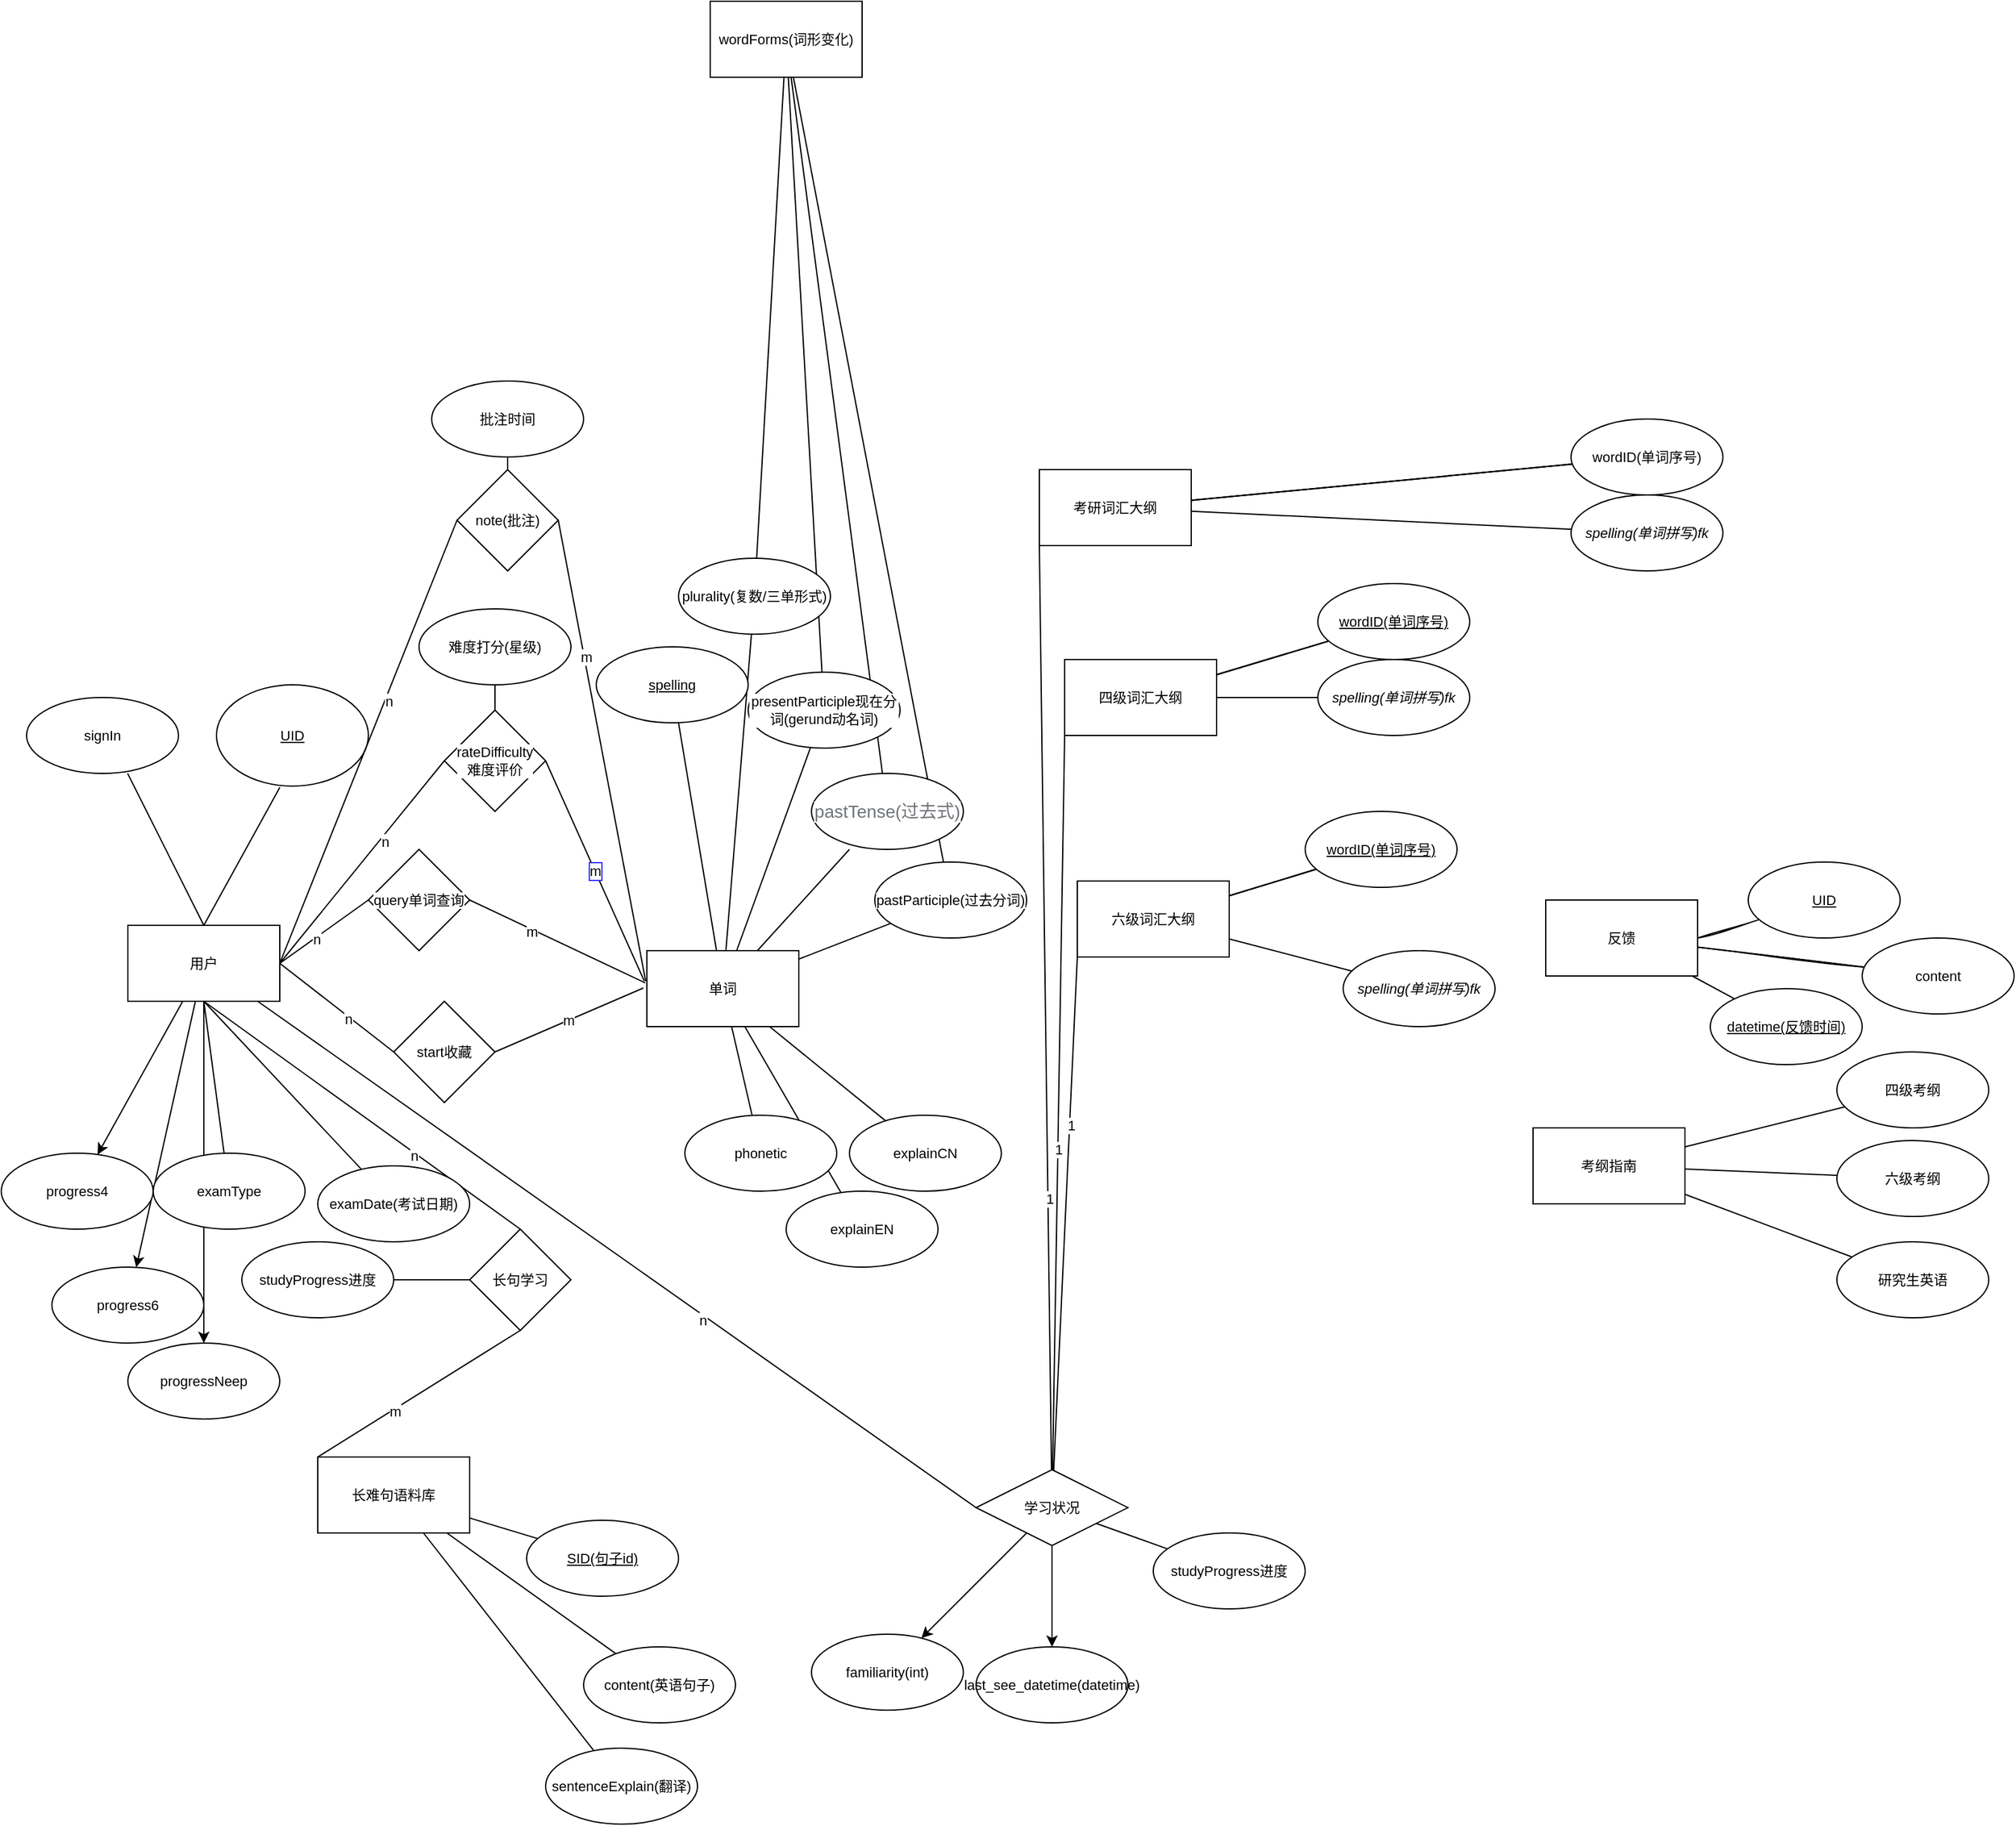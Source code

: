 <mxfile>
    <diagram id="wb8dv5j-11_bC70jpVk-" name="Page-1">
        <mxGraphModel dx="1115" dy="1882" grid="1" gridSize="10" guides="1" tooltips="1" connect="1" arrows="1" fold="1" page="1" pageScale="1" pageWidth="850" pageHeight="1100" math="0" shadow="0">
            <root>
                <mxCell id="0"/>
                <mxCell id="1" parent="0"/>
                <mxCell id="8" value="" style="edgeStyle=none;html=1;endArrow=none;endFill=0;sourcePerimeterSpacing=0;targetPerimeterSpacing=0;exitX=0.5;exitY=0;exitDx=0;exitDy=0;endSize=0;startSize=0;shadow=0;sketch=0;entryX=0.665;entryY=0.999;entryDx=0;entryDy=0;entryPerimeter=0;fillColor=default;rounded=0;" parent="1" source="2" target="7" edge="1">
                    <mxGeometry relative="1" as="geometry"/>
                </mxCell>
                <mxCell id="10" value="" style="edgeStyle=none;html=1;endArrow=none;endFill=0;sourcePerimeterSpacing=0;targetPerimeterSpacing=0;endSize=0;startSize=0;shadow=0;sketch=0;fillColor=default;rounded=0;" parent="1" target="9" edge="1">
                    <mxGeometry relative="1" as="geometry">
                        <mxPoint x="170" y="310" as="sourcePoint"/>
                    </mxGeometry>
                </mxCell>
                <mxCell id="13" value="" style="edgeStyle=none;html=1;endArrow=none;endFill=0;sourcePerimeterSpacing=0;targetPerimeterSpacing=0;endSize=0;startSize=0;shadow=0;sketch=0;exitX=0.5;exitY=1;exitDx=0;exitDy=0;fillColor=default;rounded=0;" parent="1" source="2" target="12" edge="1">
                    <mxGeometry relative="1" as="geometry"/>
                </mxCell>
                <mxCell id="34" value="" style="edgeStyle=none;html=1;endArrow=none;endFill=0;entryX=0;entryY=0.5;entryDx=0;entryDy=0;exitX=1;exitY=0.5;exitDx=0;exitDy=0;sourcePerimeterSpacing=0;targetPerimeterSpacing=0;endSize=0;startSize=0;shadow=0;sketch=0;fillColor=default;rounded=0;" parent="1" source="2" target="33" edge="1">
                    <mxGeometry relative="1" as="geometry"/>
                </mxCell>
                <mxCell id="40" value="n" style="edgeLabel;html=1;align=center;verticalAlign=middle;resizable=0;points=[];endArrow=none;rounded=0;strokeColor=default;endFill=0;sourcePerimeterSpacing=0;targetPerimeterSpacing=0;endSize=0;startSize=0;shadow=0;sketch=0;fillColor=default;" parent="34" vertex="1" connectable="0">
                    <mxGeometry x="0.217" y="-2" relative="1" as="geometry">
                        <mxPoint as="offset"/>
                    </mxGeometry>
                </mxCell>
                <mxCell id="36" style="edgeStyle=none;html=1;entryX=0;entryY=0.5;entryDx=0;entryDy=0;endArrow=none;endFill=0;exitX=1;exitY=0.5;exitDx=0;exitDy=0;sourcePerimeterSpacing=0;targetPerimeterSpacing=0;endSize=0;startSize=0;shadow=0;sketch=0;fillColor=default;rounded=0;" parent="1" source="2" target="4" edge="1">
                    <mxGeometry relative="1" as="geometry"/>
                </mxCell>
                <mxCell id="38" value="n" style="edgeLabel;html=1;align=center;verticalAlign=middle;resizable=0;points=[];endArrow=none;rounded=0;strokeColor=default;endFill=0;sourcePerimeterSpacing=0;targetPerimeterSpacing=0;endSize=0;startSize=0;shadow=0;sketch=0;fillColor=default;" parent="36" vertex="1" connectable="0">
                    <mxGeometry x="-0.203" y="-1" relative="1" as="geometry">
                        <mxPoint as="offset"/>
                    </mxGeometry>
                </mxCell>
                <mxCell id="54" value="" style="edgeStyle=none;html=1;endArrow=none;endFill=0;sourcePerimeterSpacing=0;targetPerimeterSpacing=0;endSize=0;startSize=0;shadow=0;sketch=0;exitX=0.5;exitY=1;exitDx=0;exitDy=0;fillColor=default;rounded=0;entryX=0.5;entryY=0;entryDx=0;entryDy=0;" parent="1" source="2" target="53" edge="1">
                    <mxGeometry relative="1" as="geometry">
                        <mxPoint x="400" y="480" as="targetPoint"/>
                    </mxGeometry>
                </mxCell>
                <mxCell id="76" value="n" style="edgeLabel;html=1;align=center;verticalAlign=middle;resizable=0;points=[];fontSize=11;fontFamily=Helvetica;fontColor=default;" parent="54" vertex="1" connectable="0">
                    <mxGeometry x="0.337" y="-2" relative="1" as="geometry">
                        <mxPoint as="offset"/>
                    </mxGeometry>
                </mxCell>
                <mxCell id="57" style="edgeStyle=none;html=1;endArrow=none;endFill=0;entryX=0;entryY=0.5;entryDx=0;entryDy=0;exitX=1;exitY=0.5;exitDx=0;exitDy=0;sourcePerimeterSpacing=0;targetPerimeterSpacing=0;endSize=0;startSize=0;shadow=0;sketch=0;fillColor=default;rounded=0;" parent="1" source="2" target="58" edge="1">
                    <mxGeometry relative="1" as="geometry">
                        <mxPoint x="410" y="140" as="targetPoint"/>
                    </mxGeometry>
                </mxCell>
                <mxCell id="66" value="n" style="edgeLabel;html=1;align=center;verticalAlign=middle;resizable=0;points=[];fontSize=11;fontFamily=Helvetica;fontColor=default;endArrow=none;rounded=0;strokeColor=default;endFill=0;sourcePerimeterSpacing=0;targetPerimeterSpacing=0;endSize=0;startSize=0;shadow=0;sketch=0;fillColor=default;" parent="57" vertex="1" connectable="0">
                    <mxGeometry x="0.232" y="-3" relative="1" as="geometry">
                        <mxPoint as="offset"/>
                    </mxGeometry>
                </mxCell>
                <mxCell id="98" style="edgeStyle=none;shape=connector;rounded=0;sketch=0;html=1;shadow=0;labelBackgroundColor=default;fontFamily=Helvetica;fontSize=11;fontColor=default;endArrow=none;endFill=0;startSize=0;endSize=0;sourcePerimeterSpacing=0;targetPerimeterSpacing=0;strokeColor=default;fillColor=default;entryX=0;entryY=0.5;entryDx=0;entryDy=0;" parent="1" source="2" target="GHGoszLTh95ESVHVcOyo-129" edge="1">
                    <mxGeometry relative="1" as="geometry">
                        <mxPoint x="770" y="700" as="targetPoint"/>
                    </mxGeometry>
                </mxCell>
                <mxCell id="99" value="n" style="edgeLabel;html=1;align=center;verticalAlign=middle;resizable=0;points=[];fontSize=11;fontFamily=Helvetica;fontColor=default;" parent="98" vertex="1" connectable="0">
                    <mxGeometry x="0.244" y="-3" relative="1" as="geometry">
                        <mxPoint as="offset"/>
                    </mxGeometry>
                </mxCell>
                <mxCell id="105" value="" style="edgeStyle=none;html=1;" parent="1" source="2" target="104" edge="1">
                    <mxGeometry relative="1" as="geometry"/>
                </mxCell>
                <mxCell id="107" value="" style="edgeStyle=none;html=1;" parent="1" source="2" target="106" edge="1">
                    <mxGeometry relative="1" as="geometry"/>
                </mxCell>
                <mxCell id="109" value="" style="edgeStyle=none;html=1;" parent="1" source="2" target="108" edge="1">
                    <mxGeometry relative="1" as="geometry"/>
                </mxCell>
                <mxCell id="2" value="用户" style="rounded=0;whiteSpace=wrap;html=1;labelBackgroundColor=default;endArrow=none;fontSize=11;endFill=0;sourcePerimeterSpacing=0;targetPerimeterSpacing=0;endSize=0;startSize=0;shadow=0;sketch=0;" parent="1" vertex="1">
                    <mxGeometry x="110" y="250" width="120" height="60" as="geometry"/>
                </mxCell>
                <mxCell id="5" style="edgeStyle=none;html=1;entryX=0.5;entryY=0;entryDx=0;entryDy=0;endArrow=none;endFill=0;targetPerimeterSpacing=0;labelBorderColor=#3333FF;sourcePerimeterSpacing=0;exitX=0.417;exitY=1.013;exitDx=0;exitDy=0;exitPerimeter=0;endSize=0;startSize=0;shadow=0;sketch=0;fillColor=default;rounded=0;" parent="1" source="3" target="2" edge="1">
                    <mxGeometry relative="1" as="geometry">
                        <mxPoint x="229.998" y="139.996" as="sourcePoint"/>
                        <mxPoint x="178.86" y="245.28" as="targetPoint"/>
                    </mxGeometry>
                </mxCell>
                <mxCell id="3" value="&lt;u&gt;UID&lt;/u&gt;" style="ellipse;whiteSpace=wrap;html=1;labelBackgroundColor=default;endArrow=none;fontSize=11;rounded=0;endFill=0;sourcePerimeterSpacing=0;targetPerimeterSpacing=0;endSize=0;startSize=0;shadow=0;sketch=0;" parent="1" vertex="1">
                    <mxGeometry x="180" y="60" width="120" height="80" as="geometry"/>
                </mxCell>
                <mxCell id="4" value="query单词查询" style="rhombus;whiteSpace=wrap;html=1;labelBackgroundColor=default;endArrow=none;fontSize=11;rounded=0;endFill=0;sourcePerimeterSpacing=0;targetPerimeterSpacing=0;endSize=0;startSize=0;shadow=0;sketch=0;" parent="1" vertex="1">
                    <mxGeometry x="300" y="190" width="80" height="80" as="geometry"/>
                </mxCell>
                <mxCell id="7" value="signIn" style="ellipse;whiteSpace=wrap;html=1;rounded=0;labelBackgroundColor=default;endArrow=none;fontSize=11;endFill=0;sourcePerimeterSpacing=0;targetPerimeterSpacing=0;endSize=0;startSize=0;shadow=0;sketch=0;" parent="1" vertex="1">
                    <mxGeometry x="30" y="70" width="120" height="60" as="geometry"/>
                </mxCell>
                <mxCell id="9" value="examType" style="ellipse;whiteSpace=wrap;html=1;rounded=0;labelBackgroundColor=default;endArrow=none;fontSize=11;endFill=0;sourcePerimeterSpacing=0;targetPerimeterSpacing=0;endSize=0;startSize=0;shadow=0;sketch=0;" parent="1" vertex="1">
                    <mxGeometry x="130" y="430" width="120" height="60" as="geometry"/>
                </mxCell>
                <mxCell id="12" value="examDate(考试日期)" style="ellipse;whiteSpace=wrap;html=1;rounded=0;labelBackgroundColor=default;endArrow=none;fontSize=11;endFill=0;sourcePerimeterSpacing=0;targetPerimeterSpacing=0;endSize=0;startSize=0;shadow=0;sketch=0;" parent="1" vertex="1">
                    <mxGeometry x="260" y="440" width="120" height="60" as="geometry"/>
                </mxCell>
                <mxCell id="18" value="" style="edgeStyle=none;html=1;endArrow=none;endFill=0;sourcePerimeterSpacing=0;targetPerimeterSpacing=0;endSize=0;startSize=0;shadow=0;sketch=0;fillColor=default;rounded=0;" parent="1" source="16" target="17" edge="1">
                    <mxGeometry relative="1" as="geometry"/>
                </mxCell>
                <mxCell id="20" value="" style="edgeStyle=none;html=1;endArrow=none;endFill=0;sourcePerimeterSpacing=0;targetPerimeterSpacing=0;endSize=0;startSize=0;shadow=0;sketch=0;fillColor=default;rounded=0;" parent="1" source="16" target="19" edge="1">
                    <mxGeometry relative="1" as="geometry"/>
                </mxCell>
                <mxCell id="22" value="" style="edgeStyle=none;html=1;endArrow=none;endFill=0;sourcePerimeterSpacing=0;targetPerimeterSpacing=0;endSize=0;startSize=0;shadow=0;sketch=0;fillColor=default;rounded=0;" parent="1" source="16" target="21" edge="1">
                    <mxGeometry relative="1" as="geometry"/>
                </mxCell>
                <mxCell id="35" value="m" style="edgeStyle=none;html=1;endArrow=none;endFill=0;entryX=1;entryY=0.5;entryDx=0;entryDy=0;exitX=-0.023;exitY=0.492;exitDx=0;exitDy=0;sourcePerimeterSpacing=0;targetPerimeterSpacing=0;exitPerimeter=0;endSize=0;startSize=0;shadow=0;sketch=0;fillColor=default;rounded=0;" parent="1" source="16" target="33" edge="1">
                    <mxGeometry relative="1" as="geometry">
                        <mxPoint x="410" y="290" as="targetPoint"/>
                    </mxGeometry>
                </mxCell>
                <mxCell id="37" style="edgeStyle=none;html=1;entryX=1;entryY=0.5;entryDx=0;entryDy=0;endArrow=none;endFill=0;targetPerimeterSpacing=0;sourcePerimeterSpacing=0;exitX=-0.011;exitY=0.424;exitDx=0;exitDy=0;exitPerimeter=0;endSize=0;startSize=0;shadow=0;sketch=0;jumpSize=0;fillColor=default;rounded=0;" parent="1" source="16" target="4" edge="1">
                    <mxGeometry relative="1" as="geometry">
                        <mxPoint x="550" y="290" as="sourcePoint"/>
                    </mxGeometry>
                </mxCell>
                <mxCell id="39" value="m" style="edgeLabel;html=1;align=center;verticalAlign=middle;resizable=0;points=[];endArrow=none;rounded=0;strokeColor=default;endFill=0;sourcePerimeterSpacing=0;targetPerimeterSpacing=0;endSize=0;startSize=0;shadow=0;sketch=0;fillColor=default;" parent="37" vertex="1" connectable="0">
                    <mxGeometry x="0.3" y="1" relative="1" as="geometry">
                        <mxPoint y="1" as="offset"/>
                    </mxGeometry>
                </mxCell>
                <mxCell id="83" value="" style="edgeStyle=none;shape=connector;rounded=0;sketch=0;html=1;shadow=0;labelBackgroundColor=default;fontFamily=Helvetica;fontSize=11;fontColor=default;endArrow=none;endFill=0;startSize=0;endSize=0;sourcePerimeterSpacing=0;targetPerimeterSpacing=0;strokeColor=default;fillColor=default;" parent="1" source="16" target="82" edge="1">
                    <mxGeometry relative="1" as="geometry"/>
                </mxCell>
                <mxCell id="93" style="edgeStyle=none;shape=connector;rounded=0;sketch=0;html=1;shadow=0;labelBackgroundColor=default;fontFamily=Helvetica;fontSize=11;fontColor=default;endArrow=none;endFill=0;startSize=0;endSize=0;sourcePerimeterSpacing=0;targetPerimeterSpacing=0;strokeColor=default;fillColor=default;" parent="1" source="16" target="85" edge="1">
                    <mxGeometry relative="1" as="geometry"/>
                </mxCell>
                <mxCell id="95" style="edgeStyle=none;shape=connector;rounded=0;sketch=0;html=1;shadow=0;labelBackgroundColor=default;fontFamily=Helvetica;fontSize=11;fontColor=default;endArrow=none;endFill=0;startSize=0;endSize=0;sourcePerimeterSpacing=0;targetPerimeterSpacing=0;strokeColor=default;fillColor=default;" parent="1" source="16" target="87" edge="1">
                    <mxGeometry relative="1" as="geometry"/>
                </mxCell>
                <mxCell id="96" style="edgeStyle=none;shape=connector;rounded=0;sketch=0;html=1;entryX=0.25;entryY=1;entryDx=0;entryDy=0;entryPerimeter=0;shadow=0;labelBackgroundColor=default;fontFamily=Helvetica;fontSize=11;fontColor=default;endArrow=none;endFill=0;startSize=0;endSize=0;sourcePerimeterSpacing=0;targetPerimeterSpacing=0;strokeColor=default;fillColor=default;" parent="1" source="16" target="89" edge="1">
                    <mxGeometry relative="1" as="geometry"/>
                </mxCell>
                <mxCell id="97" style="edgeStyle=none;shape=connector;rounded=0;sketch=0;html=1;shadow=0;labelBackgroundColor=default;fontFamily=Helvetica;fontSize=11;fontColor=default;endArrow=none;endFill=0;startSize=0;endSize=0;sourcePerimeterSpacing=0;targetPerimeterSpacing=0;strokeColor=default;fillColor=default;" parent="1" source="16" target="91" edge="1">
                    <mxGeometry relative="1" as="geometry"/>
                </mxCell>
                <mxCell id="16" value="单词" style="rounded=0;whiteSpace=wrap;html=1;labelBackgroundColor=default;endArrow=none;fontSize=11;endFill=0;sourcePerimeterSpacing=0;targetPerimeterSpacing=0;endSize=0;startSize=0;shadow=0;sketch=0;" parent="1" vertex="1">
                    <mxGeometry x="520" y="270" width="120" height="60" as="geometry"/>
                </mxCell>
                <mxCell id="17" value="phonetic" style="ellipse;whiteSpace=wrap;html=1;rounded=0;labelBackgroundColor=default;endArrow=none;fontSize=11;endFill=0;sourcePerimeterSpacing=0;targetPerimeterSpacing=0;endSize=0;startSize=0;shadow=0;sketch=0;" parent="1" vertex="1">
                    <mxGeometry x="550" y="400" width="120" height="60" as="geometry"/>
                </mxCell>
                <mxCell id="19" value="&lt;u&gt;spelling&lt;/u&gt;" style="ellipse;whiteSpace=wrap;html=1;rounded=0;labelBackgroundColor=default;endArrow=none;fontSize=11;endFill=0;sourcePerimeterSpacing=0;targetPerimeterSpacing=0;endSize=0;startSize=0;shadow=0;sketch=0;" parent="1" vertex="1">
                    <mxGeometry x="480" y="30" width="120" height="60" as="geometry"/>
                </mxCell>
                <mxCell id="21" value="explainCN" style="ellipse;whiteSpace=wrap;html=1;rounded=0;labelBackgroundColor=default;endArrow=none;fontSize=11;endFill=0;sourcePerimeterSpacing=0;targetPerimeterSpacing=0;endSize=0;startSize=0;shadow=0;sketch=0;" parent="1" vertex="1">
                    <mxGeometry x="680" y="400" width="120" height="60" as="geometry"/>
                </mxCell>
                <mxCell id="86" value="" style="edgeStyle=none;shape=connector;rounded=0;sketch=0;html=1;shadow=0;labelBackgroundColor=default;fontFamily=Helvetica;fontSize=11;fontColor=default;endArrow=none;endFill=0;startSize=0;endSize=0;sourcePerimeterSpacing=0;targetPerimeterSpacing=0;strokeColor=default;fillColor=default;" parent="1" source="23" target="85" edge="1">
                    <mxGeometry relative="1" as="geometry"/>
                </mxCell>
                <mxCell id="88" value="" style="edgeStyle=none;shape=connector;rounded=0;sketch=0;html=1;shadow=0;labelBackgroundColor=default;fontFamily=Helvetica;fontSize=11;fontColor=default;endArrow=none;endFill=0;startSize=0;endSize=0;sourcePerimeterSpacing=0;targetPerimeterSpacing=0;strokeColor=default;fillColor=default;" parent="1" source="23" target="87" edge="1">
                    <mxGeometry relative="1" as="geometry"/>
                </mxCell>
                <mxCell id="90" value="" style="edgeStyle=none;shape=connector;rounded=0;sketch=0;html=1;shadow=0;labelBackgroundColor=default;fontFamily=Helvetica;fontSize=11;fontColor=default;endArrow=none;endFill=0;startSize=0;endSize=0;sourcePerimeterSpacing=0;targetPerimeterSpacing=0;strokeColor=default;fillColor=default;" parent="1" source="23" target="89" edge="1">
                    <mxGeometry relative="1" as="geometry"/>
                </mxCell>
                <mxCell id="92" value="" style="edgeStyle=none;shape=connector;rounded=0;sketch=0;html=1;shadow=0;labelBackgroundColor=default;fontFamily=Helvetica;fontSize=11;fontColor=default;endArrow=none;endFill=0;startSize=0;endSize=0;sourcePerimeterSpacing=0;targetPerimeterSpacing=0;strokeColor=default;fillColor=default;" parent="1" source="23" target="91" edge="1">
                    <mxGeometry relative="1" as="geometry"/>
                </mxCell>
                <mxCell id="23" value="wordForms(词形变化)" style="whiteSpace=wrap;html=1;rounded=0;labelBackgroundColor=default;endArrow=none;fontSize=11;endFill=0;sourcePerimeterSpacing=0;targetPerimeterSpacing=0;endSize=0;startSize=0;shadow=0;sketch=0;" parent="1" vertex="1">
                    <mxGeometry x="570" y="-480" width="120" height="60" as="geometry"/>
                </mxCell>
                <mxCell id="33" value="start收藏" style="rhombus;whiteSpace=wrap;html=1;rounded=0;labelBackgroundColor=default;endArrow=none;fontSize=11;endFill=0;sourcePerimeterSpacing=0;targetPerimeterSpacing=0;endSize=0;startSize=0;shadow=0;sketch=0;" parent="1" vertex="1">
                    <mxGeometry x="320" y="310" width="80" height="80" as="geometry"/>
                </mxCell>
                <mxCell id="47" value="" style="edgeStyle=none;html=1;endArrow=none;endFill=0;sourcePerimeterSpacing=0;targetPerimeterSpacing=0;endSize=0;startSize=0;shadow=0;sketch=0;fillColor=default;rounded=0;" parent="1" source="44" target="46" edge="1">
                    <mxGeometry relative="1" as="geometry"/>
                </mxCell>
                <mxCell id="50" value="" style="edgeStyle=none;html=1;endArrow=none;endFill=0;sourcePerimeterSpacing=0;targetPerimeterSpacing=0;endSize=0;startSize=0;shadow=0;sketch=0;fillColor=default;rounded=0;" parent="1" source="44" target="49" edge="1">
                    <mxGeometry relative="1" as="geometry"/>
                </mxCell>
                <mxCell id="52" value="" style="edgeStyle=none;html=1;endArrow=none;endFill=0;sourcePerimeterSpacing=0;targetPerimeterSpacing=0;endSize=0;startSize=0;shadow=0;sketch=0;fillColor=default;rounded=0;" parent="1" source="44" target="51" edge="1">
                    <mxGeometry relative="1" as="geometry"/>
                </mxCell>
                <mxCell id="44" value="长难句语料库" style="rounded=0;whiteSpace=wrap;html=1;labelBackgroundColor=default;endArrow=none;fontSize=11;endFill=0;sourcePerimeterSpacing=0;targetPerimeterSpacing=0;endSize=0;startSize=0;shadow=0;sketch=0;" parent="1" vertex="1">
                    <mxGeometry x="260" y="670" width="120" height="60" as="geometry"/>
                </mxCell>
                <mxCell id="46" value="content(英语句子)" style="ellipse;whiteSpace=wrap;html=1;rounded=0;labelBackgroundColor=default;endArrow=none;fontSize=11;endFill=0;sourcePerimeterSpacing=0;targetPerimeterSpacing=0;endSize=0;startSize=0;shadow=0;sketch=0;" parent="1" vertex="1">
                    <mxGeometry x="470" y="820" width="120" height="60" as="geometry"/>
                </mxCell>
                <mxCell id="49" value="sentenceExplain(翻译)" style="ellipse;whiteSpace=wrap;html=1;rounded=0;labelBackgroundColor=default;endArrow=none;fontSize=11;endFill=0;sourcePerimeterSpacing=0;targetPerimeterSpacing=0;endSize=0;startSize=0;shadow=0;sketch=0;" parent="1" vertex="1">
                    <mxGeometry x="440" y="900" width="120" height="60" as="geometry"/>
                </mxCell>
                <mxCell id="51" value="&lt;u&gt;SID(句子id)&lt;/u&gt;" style="ellipse;whiteSpace=wrap;html=1;rounded=0;labelBackgroundColor=default;endArrow=none;fontSize=11;endFill=0;sourcePerimeterSpacing=0;targetPerimeterSpacing=0;endSize=0;startSize=0;shadow=0;sketch=0;" parent="1" vertex="1">
                    <mxGeometry x="425" y="720" width="120" height="60" as="geometry"/>
                </mxCell>
                <mxCell id="55" style="edgeStyle=none;html=1;entryX=0;entryY=0;entryDx=0;entryDy=0;exitX=0.5;exitY=1;exitDx=0;exitDy=0;endArrow=none;endFill=0;sourcePerimeterSpacing=0;targetPerimeterSpacing=0;endSize=0;startSize=0;shadow=0;sketch=0;fillColor=default;rounded=0;" parent="1" source="53" target="44" edge="1">
                    <mxGeometry relative="1" as="geometry"/>
                </mxCell>
                <mxCell id="77" value="m" style="edgeLabel;html=1;align=center;verticalAlign=middle;resizable=0;points=[];fontSize=11;fontFamily=Helvetica;fontColor=default;" parent="55" vertex="1" connectable="0">
                    <mxGeometry x="0.251" y="1" relative="1" as="geometry">
                        <mxPoint as="offset"/>
                    </mxGeometry>
                </mxCell>
                <mxCell id="75" value="" style="edgeStyle=none;html=1;endArrow=none;rounded=0;sketch=0;shadow=0;endFill=0;startSize=0;endSize=0;sourcePerimeterSpacing=0;targetPerimeterSpacing=0;fillColor=default;" parent="1" source="53" target="74" edge="1">
                    <mxGeometry relative="1" as="geometry"/>
                </mxCell>
                <mxCell id="53" value="长句学习" style="rhombus;whiteSpace=wrap;html=1;rounded=0;rotation=0;labelBackgroundColor=default;endArrow=none;fontSize=11;endFill=0;sourcePerimeterSpacing=0;targetPerimeterSpacing=0;endSize=0;startSize=0;shadow=0;sketch=0;" parent="1" vertex="1">
                    <mxGeometry x="380" y="490" width="80" height="80" as="geometry"/>
                </mxCell>
                <mxCell id="61" value="m" style="edgeStyle=none;html=1;entryX=-0.017;entryY=0.4;entryDx=0;entryDy=0;labelBorderColor=#3333FF;targetPerimeterSpacing=0;endArrow=none;endFill=0;sourcePerimeterSpacing=0;exitX=1;exitY=0.5;exitDx=0;exitDy=0;entryPerimeter=0;endSize=0;startSize=0;shadow=0;sketch=0;fillColor=default;rounded=0;" parent="1" source="58" target="16" edge="1">
                    <mxGeometry relative="1" as="geometry">
                        <mxPoint x="500" y="150" as="sourcePoint"/>
                    </mxGeometry>
                </mxCell>
                <mxCell id="GHGoszLTh95ESVHVcOyo-97" value="" style="edgeStyle=none;shape=connector;rounded=0;sketch=0;html=1;shadow=0;labelBackgroundColor=default;fontFamily=Helvetica;fontSize=11;fontColor=default;endArrow=none;endFill=0;startSize=0;endSize=0;sourcePerimeterSpacing=0;targetPerimeterSpacing=0;strokeColor=default;fillColor=default;" parent="1" source="58" target="GHGoszLTh95ESVHVcOyo-96" edge="1">
                    <mxGeometry relative="1" as="geometry"/>
                </mxCell>
                <mxCell id="58" value="rateDifficulty&lt;br&gt;难度评价" style="rhombus;whiteSpace=wrap;html=1;labelBackgroundColor=default;endArrow=none;fontSize=11;rounded=0;endFill=0;sourcePerimeterSpacing=0;targetPerimeterSpacing=0;endSize=0;startSize=0;shadow=0;sketch=0;" parent="1" vertex="1">
                    <mxGeometry x="360" y="80" width="80" height="80" as="geometry"/>
                </mxCell>
                <mxCell id="70" style="edgeStyle=none;shape=connector;rounded=0;html=1;labelBackgroundColor=default;fontFamily=Helvetica;fontSize=11;fontColor=default;endArrow=none;endFill=0;sourcePerimeterSpacing=0;targetPerimeterSpacing=0;strokeColor=default;exitX=0;exitY=0.5;exitDx=0;exitDy=0;endSize=0;startSize=0;shadow=0;sketch=0;fillColor=default;" parent="1" source="69" edge="1">
                    <mxGeometry relative="1" as="geometry">
                        <mxPoint x="230" y="280" as="targetPoint"/>
                    </mxGeometry>
                </mxCell>
                <mxCell id="72" value="n" style="edgeLabel;html=1;align=center;verticalAlign=middle;resizable=0;points=[];fontSize=11;fontFamily=Helvetica;fontColor=default;endArrow=none;rounded=0;strokeColor=default;endFill=0;sourcePerimeterSpacing=0;targetPerimeterSpacing=0;endSize=0;startSize=0;shadow=0;sketch=0;fillColor=default;" parent="70" vertex="1" connectable="0">
                    <mxGeometry x="-0.187" y="3" relative="1" as="geometry">
                        <mxPoint as="offset"/>
                    </mxGeometry>
                </mxCell>
                <mxCell id="71" style="edgeStyle=none;shape=connector;rounded=0;html=1;labelBackgroundColor=default;fontFamily=Helvetica;fontSize=11;fontColor=default;endArrow=none;endFill=0;sourcePerimeterSpacing=0;targetPerimeterSpacing=0;strokeColor=default;exitX=1;exitY=0.5;exitDx=0;exitDy=0;entryX=-0.008;entryY=0.402;entryDx=0;entryDy=0;entryPerimeter=0;endSize=0;startSize=0;shadow=0;sketch=0;fillColor=default;" parent="1" source="69" target="16" edge="1">
                    <mxGeometry relative="1" as="geometry">
                        <mxPoint x="540" y="260" as="targetPoint"/>
                    </mxGeometry>
                </mxCell>
                <mxCell id="73" value="m" style="edgeLabel;html=1;align=center;verticalAlign=middle;resizable=0;points=[];fontSize=11;fontFamily=Helvetica;fontColor=default;endArrow=none;rounded=0;strokeColor=default;endFill=0;sourcePerimeterSpacing=0;targetPerimeterSpacing=0;endSize=0;startSize=0;shadow=0;sketch=0;fillColor=default;" parent="71" vertex="1" connectable="0">
                    <mxGeometry x="-0.409" y="1" relative="1" as="geometry">
                        <mxPoint as="offset"/>
                    </mxGeometry>
                </mxCell>
                <mxCell id="GHGoszLTh95ESVHVcOyo-95" value="" style="edgeStyle=none;shape=connector;rounded=0;sketch=0;html=1;shadow=0;labelBackgroundColor=default;fontFamily=Helvetica;fontSize=11;fontColor=default;endArrow=none;endFill=0;startSize=0;endSize=0;sourcePerimeterSpacing=0;targetPerimeterSpacing=0;strokeColor=default;fillColor=default;" parent="1" source="69" target="GHGoszLTh95ESVHVcOyo-94" edge="1">
                    <mxGeometry relative="1" as="geometry"/>
                </mxCell>
                <mxCell id="69" value="note(批注)" style="rhombus;whiteSpace=wrap;html=1;fontFamily=Helvetica;fontSize=11;fontColor=default;labelBackgroundColor=default;endArrow=none;rounded=0;endFill=0;sourcePerimeterSpacing=0;targetPerimeterSpacing=0;endSize=0;startSize=0;shadow=0;sketch=0;" parent="1" vertex="1">
                    <mxGeometry x="370" y="-110" width="80" height="80" as="geometry"/>
                </mxCell>
                <mxCell id="zD9quAuFOcnPNEFDz5vu-77" value="" style="edgeStyle=none;shape=connector;rounded=0;html=1;labelBackgroundColor=default;fontFamily=Helvetica;fontSize=11;fontColor=default;endArrow=none;endFill=0;sourcePerimeterSpacing=0;targetPerimeterSpacing=0;strokeColor=default;endSize=0;startSize=0;shadow=0;sketch=0;fillColor=default;" parent="1" source="zD9quAuFOcnPNEFDz5vu-74" target="zD9quAuFOcnPNEFDz5vu-76" edge="1">
                    <mxGeometry relative="1" as="geometry"/>
                </mxCell>
                <mxCell id="GHGoszLTh95ESVHVcOyo-78" value="" style="edgeStyle=none;shape=connector;rounded=0;html=1;labelBackgroundColor=default;fontFamily=Helvetica;fontSize=11;fontColor=default;endArrow=none;endFill=0;sourcePerimeterSpacing=0;targetPerimeterSpacing=0;strokeColor=default;endSize=0;startSize=0;shadow=0;sketch=0;fillColor=default;" parent="1" source="zD9quAuFOcnPNEFDz5vu-74" target="GHGoszLTh95ESVHVcOyo-77" edge="1">
                    <mxGeometry relative="1" as="geometry"/>
                </mxCell>
                <mxCell id="GHGoszLTh95ESVHVcOyo-80" value="" style="edgeStyle=none;shape=connector;rounded=0;html=1;labelBackgroundColor=default;fontFamily=Helvetica;fontSize=11;fontColor=default;endArrow=none;endFill=0;sourcePerimeterSpacing=0;targetPerimeterSpacing=0;strokeColor=default;endSize=0;startSize=0;shadow=0;sketch=0;fillColor=default;" parent="1" source="zD9quAuFOcnPNEFDz5vu-74" target="GHGoszLTh95ESVHVcOyo-79" edge="1">
                    <mxGeometry relative="1" as="geometry"/>
                </mxCell>
                <mxCell id="zD9quAuFOcnPNEFDz5vu-74" value="考纲指南" style="rounded=0;whiteSpace=wrap;html=1;fontFamily=Helvetica;fontSize=11;fontColor=default;labelBackgroundColor=default;endArrow=none;endFill=0;sourcePerimeterSpacing=0;targetPerimeterSpacing=0;endSize=0;startSize=0;shadow=0;sketch=0;" parent="1" vertex="1">
                    <mxGeometry x="1220" y="410" width="120" height="60" as="geometry"/>
                </mxCell>
                <mxCell id="zD9quAuFOcnPNEFDz5vu-76" value="四级考纲" style="ellipse;whiteSpace=wrap;html=1;fontSize=11;rounded=0;labelBackgroundColor=default;endArrow=none;endFill=0;sourcePerimeterSpacing=0;targetPerimeterSpacing=0;endSize=0;startSize=0;shadow=0;sketch=0;" parent="1" vertex="1">
                    <mxGeometry x="1460" y="350" width="120" height="60" as="geometry"/>
                </mxCell>
                <mxCell id="GHGoszLTh95ESVHVcOyo-77" value="六级考纲" style="ellipse;whiteSpace=wrap;html=1;fontSize=11;rounded=0;labelBackgroundColor=default;endArrow=none;endFill=0;sourcePerimeterSpacing=0;targetPerimeterSpacing=0;endSize=0;startSize=0;shadow=0;sketch=0;" parent="1" vertex="1">
                    <mxGeometry x="1460" y="420" width="120" height="60" as="geometry"/>
                </mxCell>
                <mxCell id="GHGoszLTh95ESVHVcOyo-79" value="研究生英语" style="ellipse;whiteSpace=wrap;html=1;fontSize=11;rounded=0;labelBackgroundColor=default;endArrow=none;endFill=0;sourcePerimeterSpacing=0;targetPerimeterSpacing=0;endSize=0;startSize=0;shadow=0;sketch=0;" parent="1" vertex="1">
                    <mxGeometry x="1460" y="500" width="120" height="60" as="geometry"/>
                </mxCell>
                <mxCell id="GHGoszLTh95ESVHVcOyo-89" value="" style="edgeStyle=none;shape=connector;rounded=1;sketch=1;jumpSize=0;html=1;shadow=0;labelBackgroundColor=default;fontFamily=Helvetica;fontSize=11;fontColor=default;endArrow=none;endFill=0;startSize=0;endSize=0;sourcePerimeterSpacing=0;targetPerimeterSpacing=0;strokeColor=default;exitX=1;exitY=0.5;exitDx=0;exitDy=0;" parent="1" source="GHGoszLTh95ESVHVcOyo-86" target="GHGoszLTh95ESVHVcOyo-88" edge="1">
                    <mxGeometry relative="1" as="geometry"/>
                </mxCell>
                <mxCell id="GHGoszLTh95ESVHVcOyo-91" value="" style="edgeStyle=none;shape=connector;rounded=1;sketch=1;jumpSize=0;html=1;shadow=0;labelBackgroundColor=default;fontFamily=Helvetica;fontSize=11;fontColor=default;endArrow=none;endFill=0;startSize=0;endSize=0;sourcePerimeterSpacing=0;targetPerimeterSpacing=0;strokeColor=default;" parent="1" source="GHGoszLTh95ESVHVcOyo-86" target="GHGoszLTh95ESVHVcOyo-90" edge="1">
                    <mxGeometry relative="1" as="geometry"/>
                </mxCell>
                <mxCell id="GHGoszLTh95ESVHVcOyo-112" value="" style="edgeStyle=none;shape=connector;rounded=0;sketch=0;html=1;shadow=0;labelBackgroundColor=default;fontFamily=Helvetica;fontSize=11;fontColor=default;endArrow=none;endFill=0;startSize=0;endSize=0;sourcePerimeterSpacing=0;targetPerimeterSpacing=0;strokeColor=default;fillColor=default;" parent="1" source="GHGoszLTh95ESVHVcOyo-86" target="GHGoszLTh95ESVHVcOyo-90" edge="1">
                    <mxGeometry relative="1" as="geometry"/>
                </mxCell>
                <mxCell id="GHGoszLTh95ESVHVcOyo-114" value="" style="edgeStyle=none;shape=connector;rounded=0;sketch=0;html=1;shadow=0;labelBackgroundColor=default;fontFamily=Helvetica;fontSize=11;fontColor=default;endArrow=none;endFill=0;startSize=0;endSize=0;sourcePerimeterSpacing=0;targetPerimeterSpacing=0;strokeColor=default;fillColor=default;" parent="1" source="GHGoszLTh95ESVHVcOyo-86" target="GHGoszLTh95ESVHVcOyo-113" edge="1">
                    <mxGeometry relative="1" as="geometry"/>
                </mxCell>
                <mxCell id="GHGoszLTh95ESVHVcOyo-86" value="反馈" style="rounded=0;whiteSpace=wrap;html=1;fontFamily=Helvetica;fontSize=11;fontColor=default;" parent="1" vertex="1">
                    <mxGeometry x="1230" y="230" width="120" height="60" as="geometry"/>
                </mxCell>
                <mxCell id="GHGoszLTh95ESVHVcOyo-88" value="&lt;u&gt;UID&lt;/u&gt;" style="ellipse;whiteSpace=wrap;html=1;fontSize=11;rounded=0;" parent="1" vertex="1">
                    <mxGeometry x="1390" y="200" width="120" height="60" as="geometry"/>
                </mxCell>
                <mxCell id="GHGoszLTh95ESVHVcOyo-90" value="content" style="ellipse;whiteSpace=wrap;html=1;fontSize=11;rounded=0;" parent="1" vertex="1">
                    <mxGeometry x="1480" y="260" width="120" height="60" as="geometry"/>
                </mxCell>
                <mxCell id="GHGoszLTh95ESVHVcOyo-94" value="批注时间" style="ellipse;whiteSpace=wrap;html=1;fontSize=11;labelBackgroundColor=default;endArrow=none;rounded=0;endFill=0;sourcePerimeterSpacing=0;targetPerimeterSpacing=0;endSize=0;startSize=0;shadow=0;sketch=0;" parent="1" vertex="1">
                    <mxGeometry x="350" y="-180" width="120" height="60" as="geometry"/>
                </mxCell>
                <mxCell id="GHGoszLTh95ESVHVcOyo-96" value="难度打分(星级)" style="ellipse;whiteSpace=wrap;html=1;fontSize=11;labelBackgroundColor=default;endArrow=none;rounded=0;endFill=0;sourcePerimeterSpacing=0;targetPerimeterSpacing=0;endSize=0;startSize=0;shadow=0;sketch=0;" parent="1" vertex="1">
                    <mxGeometry x="340" width="120" height="60" as="geometry"/>
                </mxCell>
                <mxCell id="GHGoszLTh95ESVHVcOyo-104" value="" style="edgeStyle=none;shape=connector;rounded=0;sketch=0;html=1;shadow=0;labelBackgroundColor=default;fontFamily=Helvetica;fontSize=11;fontColor=default;endArrow=none;endFill=0;startSize=0;endSize=0;sourcePerimeterSpacing=0;targetPerimeterSpacing=0;strokeColor=default;fillColor=default;" parent="1" source="GHGoszLTh95ESVHVcOyo-101" target="GHGoszLTh95ESVHVcOyo-103" edge="1">
                    <mxGeometry relative="1" as="geometry"/>
                </mxCell>
                <mxCell id="GHGoszLTh95ESVHVcOyo-105" value="" style="edgeStyle=none;shape=connector;rounded=0;sketch=0;html=1;shadow=0;labelBackgroundColor=default;fontFamily=Helvetica;fontSize=11;fontColor=default;endArrow=none;endFill=0;startSize=0;endSize=0;sourcePerimeterSpacing=0;targetPerimeterSpacing=0;strokeColor=default;fillColor=default;" parent="1" source="GHGoszLTh95ESVHVcOyo-101" target="GHGoszLTh95ESVHVcOyo-103" edge="1">
                    <mxGeometry relative="1" as="geometry"/>
                </mxCell>
                <mxCell id="GHGoszLTh95ESVHVcOyo-106" value="" style="edgeStyle=none;shape=connector;rounded=0;sketch=0;html=1;shadow=0;labelBackgroundColor=default;fontFamily=Helvetica;fontSize=11;fontColor=default;endArrow=none;endFill=0;startSize=0;endSize=0;sourcePerimeterSpacing=0;targetPerimeterSpacing=0;strokeColor=default;fillColor=default;" parent="1" source="GHGoszLTh95ESVHVcOyo-101" target="GHGoszLTh95ESVHVcOyo-103" edge="1">
                    <mxGeometry relative="1" as="geometry"/>
                </mxCell>
                <mxCell id="GHGoszLTh95ESVHVcOyo-108" value="" style="edgeStyle=none;shape=connector;rounded=0;sketch=0;html=1;shadow=0;labelBackgroundColor=default;fontFamily=Helvetica;fontSize=11;fontColor=default;endArrow=none;endFill=0;startSize=0;endSize=0;sourcePerimeterSpacing=0;targetPerimeterSpacing=0;strokeColor=default;fillColor=default;" parent="1" source="GHGoszLTh95ESVHVcOyo-101" target="GHGoszLTh95ESVHVcOyo-107" edge="1">
                    <mxGeometry relative="1" as="geometry"/>
                </mxCell>
                <mxCell id="GHGoszLTh95ESVHVcOyo-101" value="四级词汇大纲" style="rounded=0;whiteSpace=wrap;html=1;fontFamily=Helvetica;fontSize=11;fontColor=default;" parent="1" vertex="1">
                    <mxGeometry x="850" y="40" width="120" height="60" as="geometry"/>
                </mxCell>
                <mxCell id="GHGoszLTh95ESVHVcOyo-103" value="&lt;u&gt;wordID(单词序号)&lt;/u&gt;" style="ellipse;whiteSpace=wrap;html=1;fontSize=11;rounded=0;" parent="1" vertex="1">
                    <mxGeometry x="1050" y="-20" width="120" height="60" as="geometry"/>
                </mxCell>
                <mxCell id="GHGoszLTh95ESVHVcOyo-107" value="&lt;i&gt;spelling(单词拼写)fk&lt;/i&gt;" style="ellipse;whiteSpace=wrap;html=1;fontSize=11;rounded=0;" parent="1" vertex="1">
                    <mxGeometry x="1050" y="40" width="120" height="60" as="geometry"/>
                </mxCell>
                <mxCell id="GHGoszLTh95ESVHVcOyo-113" value="&lt;u&gt;datetime(反馈时间)&lt;/u&gt;" style="ellipse;whiteSpace=wrap;html=1;fontSize=11;rounded=0;" parent="1" vertex="1">
                    <mxGeometry x="1360" y="300" width="120" height="60" as="geometry"/>
                </mxCell>
                <mxCell id="GHGoszLTh95ESVHVcOyo-115" value="" style="edgeStyle=none;shape=connector;rounded=0;sketch=0;html=1;shadow=0;labelBackgroundColor=default;fontFamily=Helvetica;fontSize=11;fontColor=default;endArrow=none;endFill=0;startSize=0;endSize=0;sourcePerimeterSpacing=0;targetPerimeterSpacing=0;strokeColor=default;fillColor=default;" parent="1" source="GHGoszLTh95ESVHVcOyo-119" target="GHGoszLTh95ESVHVcOyo-120" edge="1">
                    <mxGeometry relative="1" as="geometry"/>
                </mxCell>
                <mxCell id="GHGoszLTh95ESVHVcOyo-116" value="" style="edgeStyle=none;shape=connector;rounded=0;sketch=0;html=1;shadow=0;labelBackgroundColor=default;fontFamily=Helvetica;fontSize=11;fontColor=default;endArrow=none;endFill=0;startSize=0;endSize=0;sourcePerimeterSpacing=0;targetPerimeterSpacing=0;strokeColor=default;fillColor=default;" parent="1" source="GHGoszLTh95ESVHVcOyo-119" target="GHGoszLTh95ESVHVcOyo-120" edge="1">
                    <mxGeometry relative="1" as="geometry"/>
                </mxCell>
                <mxCell id="GHGoszLTh95ESVHVcOyo-117" value="" style="edgeStyle=none;shape=connector;rounded=0;sketch=0;html=1;shadow=0;labelBackgroundColor=default;fontFamily=Helvetica;fontSize=11;fontColor=default;endArrow=none;endFill=0;startSize=0;endSize=0;sourcePerimeterSpacing=0;targetPerimeterSpacing=0;strokeColor=default;fillColor=default;" parent="1" source="GHGoszLTh95ESVHVcOyo-119" target="GHGoszLTh95ESVHVcOyo-120" edge="1">
                    <mxGeometry relative="1" as="geometry"/>
                </mxCell>
                <mxCell id="GHGoszLTh95ESVHVcOyo-118" value="" style="edgeStyle=none;shape=connector;rounded=0;sketch=0;html=1;shadow=0;labelBackgroundColor=default;fontFamily=Helvetica;fontSize=11;fontColor=default;endArrow=none;endFill=0;startSize=0;endSize=0;sourcePerimeterSpacing=0;targetPerimeterSpacing=0;strokeColor=default;fillColor=default;" parent="1" source="GHGoszLTh95ESVHVcOyo-119" target="GHGoszLTh95ESVHVcOyo-121" edge="1">
                    <mxGeometry relative="1" as="geometry"/>
                </mxCell>
                <mxCell id="GHGoszLTh95ESVHVcOyo-119" value="六级词汇大纲" style="rounded=0;whiteSpace=wrap;html=1;fontFamily=Helvetica;fontSize=11;fontColor=default;" parent="1" vertex="1">
                    <mxGeometry x="860" y="215" width="120" height="60" as="geometry"/>
                </mxCell>
                <mxCell id="GHGoszLTh95ESVHVcOyo-120" value="&lt;u&gt;wordID(单词序号)&lt;/u&gt;" style="ellipse;whiteSpace=wrap;html=1;fontSize=11;rounded=0;" parent="1" vertex="1">
                    <mxGeometry x="1040" y="160" width="120" height="60" as="geometry"/>
                </mxCell>
                <mxCell id="GHGoszLTh95ESVHVcOyo-121" value="&lt;i&gt;spelling(单词拼写)fk&lt;/i&gt;" style="ellipse;whiteSpace=wrap;html=1;fontSize=11;rounded=0;" parent="1" vertex="1">
                    <mxGeometry x="1070" y="270" width="120" height="60" as="geometry"/>
                </mxCell>
                <mxCell id="GHGoszLTh95ESVHVcOyo-122" value="" style="edgeStyle=none;shape=connector;rounded=0;sketch=0;html=1;shadow=0;labelBackgroundColor=default;fontFamily=Helvetica;fontSize=11;fontColor=default;endArrow=none;endFill=0;startSize=0;endSize=0;sourcePerimeterSpacing=0;targetPerimeterSpacing=0;strokeColor=default;fillColor=default;" parent="1" source="GHGoszLTh95ESVHVcOyo-126" target="GHGoszLTh95ESVHVcOyo-127" edge="1">
                    <mxGeometry relative="1" as="geometry"/>
                </mxCell>
                <mxCell id="GHGoszLTh95ESVHVcOyo-123" value="" style="edgeStyle=none;shape=connector;rounded=0;sketch=0;html=1;shadow=0;labelBackgroundColor=default;fontFamily=Helvetica;fontSize=11;fontColor=default;endArrow=none;endFill=0;startSize=0;endSize=0;sourcePerimeterSpacing=0;targetPerimeterSpacing=0;strokeColor=default;fillColor=default;" parent="1" source="GHGoszLTh95ESVHVcOyo-126" target="GHGoszLTh95ESVHVcOyo-127" edge="1">
                    <mxGeometry relative="1" as="geometry"/>
                </mxCell>
                <mxCell id="GHGoszLTh95ESVHVcOyo-124" value="" style="edgeStyle=none;shape=connector;rounded=0;sketch=0;html=1;shadow=0;labelBackgroundColor=default;fontFamily=Helvetica;fontSize=11;fontColor=default;endArrow=none;endFill=0;startSize=0;endSize=0;sourcePerimeterSpacing=0;targetPerimeterSpacing=0;strokeColor=default;fillColor=default;" parent="1" source="GHGoszLTh95ESVHVcOyo-126" target="GHGoszLTh95ESVHVcOyo-127" edge="1">
                    <mxGeometry relative="1" as="geometry"/>
                </mxCell>
                <mxCell id="GHGoszLTh95ESVHVcOyo-125" value="" style="edgeStyle=none;shape=connector;rounded=0;sketch=0;html=1;shadow=0;labelBackgroundColor=default;fontFamily=Helvetica;fontSize=11;fontColor=default;endArrow=none;endFill=0;startSize=0;endSize=0;sourcePerimeterSpacing=0;targetPerimeterSpacing=0;strokeColor=default;fillColor=default;" parent="1" source="GHGoszLTh95ESVHVcOyo-126" target="GHGoszLTh95ESVHVcOyo-128" edge="1">
                    <mxGeometry relative="1" as="geometry"/>
                </mxCell>
                <mxCell id="GHGoszLTh95ESVHVcOyo-126" value="考研词汇大纲" style="rounded=0;whiteSpace=wrap;html=1;fontFamily=Helvetica;fontSize=11;fontColor=default;" parent="1" vertex="1">
                    <mxGeometry x="830" y="-110" width="120" height="60" as="geometry"/>
                </mxCell>
                <mxCell id="GHGoszLTh95ESVHVcOyo-127" value="wordID(单词序号)" style="ellipse;whiteSpace=wrap;html=1;fontSize=11;rounded=0;" parent="1" vertex="1">
                    <mxGeometry x="1250" y="-150" width="120" height="60" as="geometry"/>
                </mxCell>
                <mxCell id="GHGoszLTh95ESVHVcOyo-128" value="&lt;i&gt;spelling(单词拼写)fk&lt;/i&gt;" style="ellipse;whiteSpace=wrap;html=1;fontSize=11;rounded=0;" parent="1" vertex="1">
                    <mxGeometry x="1250" y="-90" width="120" height="60" as="geometry"/>
                </mxCell>
                <mxCell id="GHGoszLTh95ESVHVcOyo-134" value="" style="edgeStyle=none;shape=connector;rounded=0;sketch=0;html=1;shadow=0;labelBackgroundColor=default;fontFamily=Helvetica;fontSize=11;fontColor=default;endArrow=none;endFill=0;startSize=0;endSize=0;sourcePerimeterSpacing=0;targetPerimeterSpacing=0;strokeColor=default;fillColor=default;" parent="1" source="GHGoszLTh95ESVHVcOyo-129" target="GHGoszLTh95ESVHVcOyo-133" edge="1">
                    <mxGeometry relative="1" as="geometry"/>
                </mxCell>
                <mxCell id="GHGoszLTh95ESVHVcOyo-138" style="edgeStyle=none;shape=connector;rounded=0;sketch=0;html=1;entryX=0;entryY=1;entryDx=0;entryDy=0;shadow=0;labelBackgroundColor=default;fontFamily=Helvetica;fontSize=11;fontColor=default;endArrow=none;endFill=0;startSize=0;endSize=0;sourcePerimeterSpacing=0;targetPerimeterSpacing=0;strokeColor=default;fillColor=default;" parent="1" source="GHGoszLTh95ESVHVcOyo-129" target="GHGoszLTh95ESVHVcOyo-101" edge="1">
                    <mxGeometry relative="1" as="geometry"/>
                </mxCell>
                <mxCell id="101" value="1" style="edgeLabel;html=1;align=center;verticalAlign=middle;resizable=0;points=[];fontSize=11;fontFamily=Helvetica;fontColor=default;" parent="GHGoszLTh95ESVHVcOyo-138" vertex="1" connectable="0">
                    <mxGeometry x="-0.124" relative="1" as="geometry">
                        <mxPoint as="offset"/>
                    </mxGeometry>
                </mxCell>
                <mxCell id="GHGoszLTh95ESVHVcOyo-139" style="edgeStyle=none;shape=connector;rounded=0;sketch=0;html=1;entryX=0;entryY=1;entryDx=0;entryDy=0;shadow=0;labelBackgroundColor=default;fontFamily=Helvetica;fontSize=11;fontColor=default;endArrow=none;endFill=0;startSize=0;endSize=0;sourcePerimeterSpacing=0;targetPerimeterSpacing=0;strokeColor=default;fillColor=default;" parent="1" source="GHGoszLTh95ESVHVcOyo-129" target="GHGoszLTh95ESVHVcOyo-126" edge="1">
                    <mxGeometry relative="1" as="geometry"/>
                </mxCell>
                <mxCell id="100" value="1" style="edgeLabel;html=1;align=center;verticalAlign=middle;resizable=0;points=[];fontSize=11;fontFamily=Helvetica;fontColor=default;" parent="GHGoszLTh95ESVHVcOyo-139" vertex="1" connectable="0">
                    <mxGeometry x="-0.413" y="-1" relative="1" as="geometry">
                        <mxPoint as="offset"/>
                    </mxGeometry>
                </mxCell>
                <mxCell id="GHGoszLTh95ESVHVcOyo-140" style="edgeStyle=none;shape=connector;rounded=0;sketch=0;html=1;entryX=0;entryY=1;entryDx=0;entryDy=0;shadow=0;labelBackgroundColor=default;fontFamily=Helvetica;fontSize=11;fontColor=default;endArrow=none;endFill=0;startSize=0;endSize=0;sourcePerimeterSpacing=0;targetPerimeterSpacing=0;strokeColor=default;fillColor=default;" parent="1" source="GHGoszLTh95ESVHVcOyo-129" target="GHGoszLTh95ESVHVcOyo-119" edge="1">
                    <mxGeometry relative="1" as="geometry"/>
                </mxCell>
                <mxCell id="102" value="1" style="edgeLabel;html=1;align=center;verticalAlign=middle;resizable=0;points=[];fontSize=11;fontFamily=Helvetica;fontColor=default;" parent="GHGoszLTh95ESVHVcOyo-140" vertex="1" connectable="0">
                    <mxGeometry x="0.345" y="-1" relative="1" as="geometry">
                        <mxPoint as="offset"/>
                    </mxGeometry>
                </mxCell>
                <mxCell id="111" value="" style="edgeStyle=none;html=1;" edge="1" parent="1" source="GHGoszLTh95ESVHVcOyo-129" target="110">
                    <mxGeometry relative="1" as="geometry"/>
                </mxCell>
                <mxCell id="113" value="" style="edgeStyle=none;html=1;" edge="1" parent="1" source="GHGoszLTh95ESVHVcOyo-129" target="112">
                    <mxGeometry relative="1" as="geometry"/>
                </mxCell>
                <mxCell id="GHGoszLTh95ESVHVcOyo-129" value="学习状况" style="rhombus;&#10;rounded=0;whiteSpace=wrap;html=1;fontFamily=Helvetica;fontSize=11;fontColor=default;rounded=0;" parent="1" vertex="1">
                    <mxGeometry x="780" y="680" width="120" height="60" as="geometry"/>
                </mxCell>
                <mxCell id="GHGoszLTh95ESVHVcOyo-133" value="studyProgress进度" style="ellipse;whiteSpace=wrap;html=1;fontSize=11;rounded=0;" parent="1" vertex="1">
                    <mxGeometry x="920" y="730" width="120" height="60" as="geometry"/>
                </mxCell>
                <mxCell id="74" value="studyProgress进度" style="ellipse;whiteSpace=wrap;html=1;fontSize=11;rounded=0;labelBackgroundColor=default;endArrow=none;endFill=0;sourcePerimeterSpacing=0;targetPerimeterSpacing=0;endSize=0;startSize=0;shadow=0;sketch=0;" parent="1" vertex="1">
                    <mxGeometry x="200" y="500" width="120" height="60" as="geometry"/>
                </mxCell>
                <mxCell id="82" value="explainEN" style="ellipse;whiteSpace=wrap;html=1;fontSize=11;rounded=0;labelBackgroundColor=default;endArrow=none;endFill=0;sourcePerimeterSpacing=0;targetPerimeterSpacing=0;endSize=0;startSize=0;shadow=0;sketch=0;" parent="1" vertex="1">
                    <mxGeometry x="630" y="460" width="120" height="60" as="geometry"/>
                </mxCell>
                <mxCell id="85" value="plurality(复数/三单形式)" style="ellipse;whiteSpace=wrap;html=1;fontSize=11;rounded=0;labelBackgroundColor=default;endArrow=none;endFill=0;sourcePerimeterSpacing=0;targetPerimeterSpacing=0;endSize=0;startSize=0;shadow=0;sketch=0;" parent="1" vertex="1">
                    <mxGeometry x="545" y="-40" width="120" height="60" as="geometry"/>
                </mxCell>
                <mxCell id="87" value="presentParticiple现在分词(gerund动名词)" style="ellipse;whiteSpace=wrap;html=1;fontSize=11;rounded=0;labelBackgroundColor=default;endArrow=none;endFill=0;sourcePerimeterSpacing=0;targetPerimeterSpacing=0;endSize=0;startSize=0;shadow=0;sketch=0;" parent="1" vertex="1">
                    <mxGeometry x="600" y="50" width="120" height="60" as="geometry"/>
                </mxCell>
                <mxCell id="89" value="&lt;span style=&quot;color: rgb(112 , 117 , 122) ; font-family: &amp;#34;arial&amp;#34; , sans-serif ; font-size: 14px&quot;&gt;pastTense(过去式)&lt;/span&gt;" style="ellipse;whiteSpace=wrap;html=1;fontSize=11;rounded=0;labelBackgroundColor=default;endArrow=none;endFill=0;sourcePerimeterSpacing=0;targetPerimeterSpacing=0;endSize=0;startSize=0;shadow=0;sketch=0;" parent="1" vertex="1">
                    <mxGeometry x="650" y="130" width="120" height="60" as="geometry"/>
                </mxCell>
                <mxCell id="91" value="pastParticiple(过去分词)" style="ellipse;whiteSpace=wrap;html=1;fontSize=11;rounded=0;labelBackgroundColor=default;endArrow=none;endFill=0;sourcePerimeterSpacing=0;targetPerimeterSpacing=0;endSize=0;startSize=0;shadow=0;sketch=0;" parent="1" vertex="1">
                    <mxGeometry x="700" y="200" width="120" height="60" as="geometry"/>
                </mxCell>
                <mxCell id="104" value="progress4" style="ellipse;whiteSpace=wrap;html=1;fontSize=11;rounded=0;labelBackgroundColor=default;endArrow=none;endFill=0;sourcePerimeterSpacing=0;targetPerimeterSpacing=0;endSize=0;startSize=0;shadow=0;sketch=0;" parent="1" vertex="1">
                    <mxGeometry x="10" y="430" width="120" height="60" as="geometry"/>
                </mxCell>
                <mxCell id="106" value="progress6" style="ellipse;whiteSpace=wrap;html=1;fontSize=11;rounded=0;labelBackgroundColor=default;endArrow=none;endFill=0;sourcePerimeterSpacing=0;targetPerimeterSpacing=0;endSize=0;startSize=0;shadow=0;sketch=0;" parent="1" vertex="1">
                    <mxGeometry x="50" y="520" width="120" height="60" as="geometry"/>
                </mxCell>
                <mxCell id="108" value="progressNeep" style="ellipse;whiteSpace=wrap;html=1;fontSize=11;rounded=0;labelBackgroundColor=default;endArrow=none;endFill=0;sourcePerimeterSpacing=0;targetPerimeterSpacing=0;endSize=0;startSize=0;shadow=0;sketch=0;" parent="1" vertex="1">
                    <mxGeometry x="110" y="580" width="120" height="60" as="geometry"/>
                </mxCell>
                <mxCell id="110" value="last_see_datetime(datetime)" style="ellipse;whiteSpace=wrap;html=1;fontSize=11;rounded=0;" vertex="1" parent="1">
                    <mxGeometry x="780" y="820" width="120" height="60" as="geometry"/>
                </mxCell>
                <mxCell id="112" value="familiarity(int)" style="ellipse;whiteSpace=wrap;html=1;fontSize=11;rounded=0;" vertex="1" parent="1">
                    <mxGeometry x="650" y="810" width="120" height="60" as="geometry"/>
                </mxCell>
            </root>
        </mxGraphModel>
    </diagram>
    <diagram id="IlCHcYw6JmvesvEmMCU8" name="Page-2">
        <mxGraphModel dx="1034" dy="782" grid="1" gridSize="10" guides="1" tooltips="1" connect="1" arrows="1" fold="1" page="1" pageScale="1" pageWidth="850" pageHeight="1100" math="0" shadow="0">
            <root>
                <mxCell id="JKWk-a_0wcBvWTVk3Eeo-0"/>
                <mxCell id="JKWk-a_0wcBvWTVk3Eeo-1" parent="JKWk-a_0wcBvWTVk3Eeo-0"/>
            </root>
        </mxGraphModel>
    </diagram>
</mxfile>